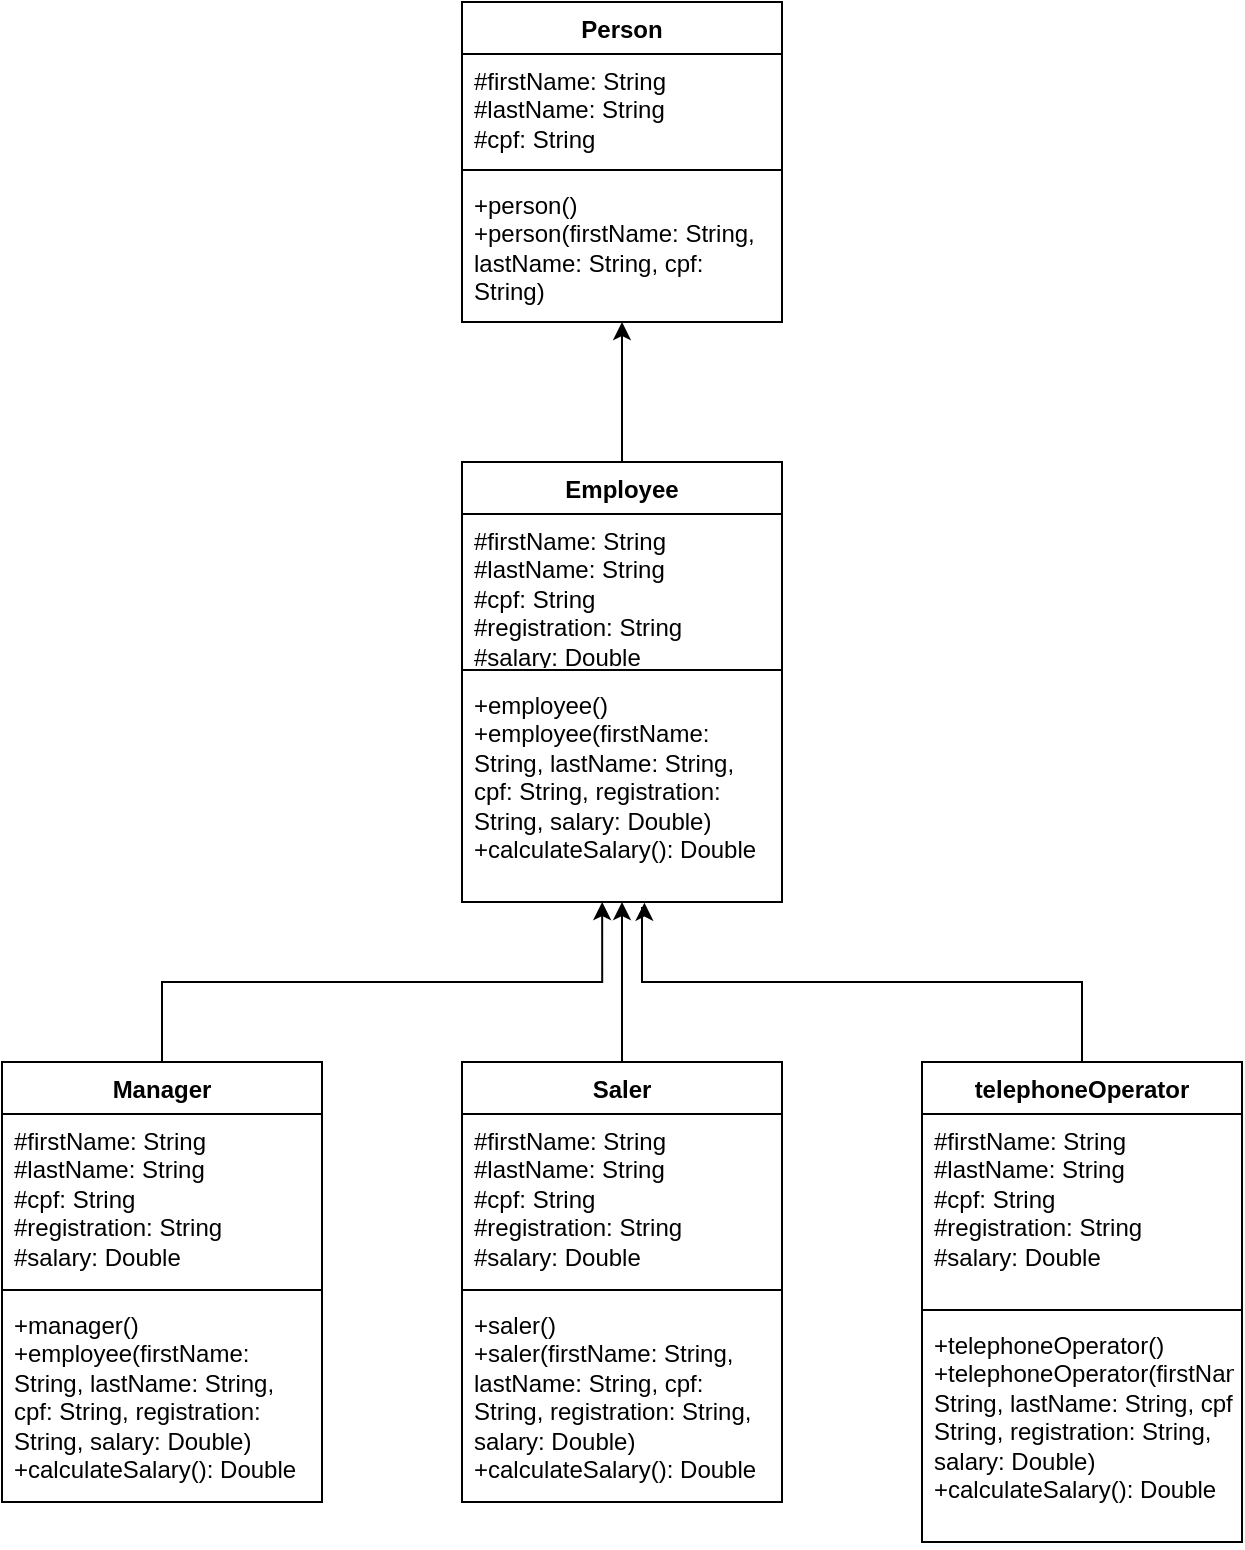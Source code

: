 <mxfile version="26.0.16">
  <diagram id="C5RBs43oDa-KdzZeNtuy" name="Page-1">
    <mxGraphModel dx="1503" dy="613" grid="1" gridSize="10" guides="1" tooltips="1" connect="1" arrows="1" fold="1" page="1" pageScale="1" pageWidth="827" pageHeight="1169" math="0" shadow="0">
      <root>
        <mxCell id="WIyWlLk6GJQsqaUBKTNV-0" />
        <mxCell id="WIyWlLk6GJQsqaUBKTNV-1" parent="WIyWlLk6GJQsqaUBKTNV-0" />
        <mxCell id="c11ZGVnoO9Sj9OqdwcFG-0" value="Person" style="swimlane;fontStyle=1;align=center;verticalAlign=top;childLayout=stackLayout;horizontal=1;startSize=26;horizontalStack=0;resizeParent=1;resizeParentMax=0;resizeLast=0;collapsible=1;marginBottom=0;whiteSpace=wrap;html=1;" vertex="1" parent="WIyWlLk6GJQsqaUBKTNV-1">
          <mxGeometry x="170" y="100" width="160" height="160" as="geometry" />
        </mxCell>
        <mxCell id="c11ZGVnoO9Sj9OqdwcFG-1" value="#firstName: String&lt;div&gt;#lastName: String&lt;br&gt;&lt;div&gt;#cpf: String&lt;/div&gt;&lt;/div&gt;" style="text;strokeColor=none;fillColor=none;align=left;verticalAlign=top;spacingLeft=4;spacingRight=4;overflow=hidden;rotatable=0;points=[[0,0.5],[1,0.5]];portConstraint=eastwest;whiteSpace=wrap;html=1;" vertex="1" parent="c11ZGVnoO9Sj9OqdwcFG-0">
          <mxGeometry y="26" width="160" height="54" as="geometry" />
        </mxCell>
        <mxCell id="c11ZGVnoO9Sj9OqdwcFG-2" value="" style="line;strokeWidth=1;fillColor=none;align=left;verticalAlign=middle;spacingTop=-1;spacingLeft=3;spacingRight=3;rotatable=0;labelPosition=right;points=[];portConstraint=eastwest;strokeColor=inherit;" vertex="1" parent="c11ZGVnoO9Sj9OqdwcFG-0">
          <mxGeometry y="80" width="160" height="8" as="geometry" />
        </mxCell>
        <mxCell id="c11ZGVnoO9Sj9OqdwcFG-3" value="+person()&lt;div&gt;+person(firstName: String, lastName: String, cpf: String)&lt;/div&gt;&lt;div&gt;&lt;br&gt;&lt;div&gt;&lt;br&gt;&lt;/div&gt;&lt;/div&gt;" style="text;strokeColor=none;fillColor=none;align=left;verticalAlign=top;spacingLeft=4;spacingRight=4;overflow=hidden;rotatable=0;points=[[0,0.5],[1,0.5]];portConstraint=eastwest;whiteSpace=wrap;html=1;" vertex="1" parent="c11ZGVnoO9Sj9OqdwcFG-0">
          <mxGeometry y="88" width="160" height="72" as="geometry" />
        </mxCell>
        <mxCell id="c11ZGVnoO9Sj9OqdwcFG-8" value="" style="edgeStyle=orthogonalEdgeStyle;rounded=0;orthogonalLoop=1;jettySize=auto;html=1;" edge="1" parent="WIyWlLk6GJQsqaUBKTNV-1" source="c11ZGVnoO9Sj9OqdwcFG-4" target="c11ZGVnoO9Sj9OqdwcFG-3">
          <mxGeometry relative="1" as="geometry">
            <Array as="points">
              <mxPoint x="250" y="280" />
              <mxPoint x="250" y="280" />
            </Array>
          </mxGeometry>
        </mxCell>
        <mxCell id="c11ZGVnoO9Sj9OqdwcFG-4" value="Employee" style="swimlane;fontStyle=1;align=center;verticalAlign=top;childLayout=stackLayout;horizontal=1;startSize=26;horizontalStack=0;resizeParent=1;resizeParentMax=0;resizeLast=0;collapsible=1;marginBottom=0;whiteSpace=wrap;html=1;" vertex="1" parent="WIyWlLk6GJQsqaUBKTNV-1">
          <mxGeometry x="170" y="330" width="160" height="220" as="geometry" />
        </mxCell>
        <mxCell id="c11ZGVnoO9Sj9OqdwcFG-5" value="&lt;div&gt;#firstName: String&lt;/div&gt;&lt;div&gt;#lastName: String&lt;/div&gt;&lt;div&gt;#cpf: String&lt;/div&gt;&lt;div&gt;#registration: String&lt;/div&gt;#salary: Double" style="text;strokeColor=none;fillColor=none;align=left;verticalAlign=top;spacingLeft=4;spacingRight=4;overflow=hidden;rotatable=0;points=[[0,0.5],[1,0.5]];portConstraint=eastwest;whiteSpace=wrap;html=1;" vertex="1" parent="c11ZGVnoO9Sj9OqdwcFG-4">
          <mxGeometry y="26" width="160" height="74" as="geometry" />
        </mxCell>
        <mxCell id="c11ZGVnoO9Sj9OqdwcFG-6" value="" style="line;strokeWidth=1;fillColor=none;align=left;verticalAlign=middle;spacingTop=-1;spacingLeft=3;spacingRight=3;rotatable=0;labelPosition=right;points=[];portConstraint=eastwest;strokeColor=inherit;" vertex="1" parent="c11ZGVnoO9Sj9OqdwcFG-4">
          <mxGeometry y="100" width="160" height="8" as="geometry" />
        </mxCell>
        <mxCell id="c11ZGVnoO9Sj9OqdwcFG-7" value="+employee()&lt;div&gt;+employee(firstName: String, lastName: String, cpf: String, registration: String, salary: Double)&lt;/div&gt;&lt;div&gt;+calculateSalary(): Double&lt;/div&gt;" style="text;strokeColor=none;fillColor=none;align=left;verticalAlign=top;spacingLeft=4;spacingRight=4;overflow=hidden;rotatable=0;points=[[0,0.5],[1,0.5]];portConstraint=eastwest;whiteSpace=wrap;html=1;" vertex="1" parent="c11ZGVnoO9Sj9OqdwcFG-4">
          <mxGeometry y="108" width="160" height="112" as="geometry" />
        </mxCell>
        <mxCell id="c11ZGVnoO9Sj9OqdwcFG-11" value="Manager" style="swimlane;fontStyle=1;align=center;verticalAlign=top;childLayout=stackLayout;horizontal=1;startSize=26;horizontalStack=0;resizeParent=1;resizeParentMax=0;resizeLast=0;collapsible=1;marginBottom=0;whiteSpace=wrap;html=1;" vertex="1" parent="WIyWlLk6GJQsqaUBKTNV-1">
          <mxGeometry x="-60" y="630" width="160" height="220" as="geometry" />
        </mxCell>
        <mxCell id="c11ZGVnoO9Sj9OqdwcFG-12" value="#firstName: String&lt;div&gt;#lastName: String&lt;/div&gt;&lt;div&gt;#cpf: String&lt;/div&gt;&lt;div&gt;#registration: String&lt;/div&gt;&lt;div&gt;#salary: Double&lt;/div&gt;" style="text;strokeColor=none;fillColor=none;align=left;verticalAlign=top;spacingLeft=4;spacingRight=4;overflow=hidden;rotatable=0;points=[[0,0.5],[1,0.5]];portConstraint=eastwest;whiteSpace=wrap;html=1;" vertex="1" parent="c11ZGVnoO9Sj9OqdwcFG-11">
          <mxGeometry y="26" width="160" height="84" as="geometry" />
        </mxCell>
        <mxCell id="c11ZGVnoO9Sj9OqdwcFG-13" value="" style="line;strokeWidth=1;fillColor=none;align=left;verticalAlign=middle;spacingTop=-1;spacingLeft=3;spacingRight=3;rotatable=0;labelPosition=right;points=[];portConstraint=eastwest;strokeColor=inherit;" vertex="1" parent="c11ZGVnoO9Sj9OqdwcFG-11">
          <mxGeometry y="110" width="160" height="8" as="geometry" />
        </mxCell>
        <mxCell id="c11ZGVnoO9Sj9OqdwcFG-14" value="+manager()&lt;div&gt;+employee(firstName: String, lastName: String, cpf: String, registration: String, salary: Double)&lt;/div&gt;&lt;div&gt;+calculateSalary(): Double&lt;/div&gt;" style="text;strokeColor=none;fillColor=none;align=left;verticalAlign=top;spacingLeft=4;spacingRight=4;overflow=hidden;rotatable=0;points=[[0,0.5],[1,0.5]];portConstraint=eastwest;whiteSpace=wrap;html=1;" vertex="1" parent="c11ZGVnoO9Sj9OqdwcFG-11">
          <mxGeometry y="118" width="160" height="102" as="geometry" />
        </mxCell>
        <mxCell id="c11ZGVnoO9Sj9OqdwcFG-26" value="" style="edgeStyle=orthogonalEdgeStyle;rounded=0;orthogonalLoop=1;jettySize=auto;html=1;" edge="1" parent="WIyWlLk6GJQsqaUBKTNV-1" source="c11ZGVnoO9Sj9OqdwcFG-17" target="c11ZGVnoO9Sj9OqdwcFG-7">
          <mxGeometry relative="1" as="geometry">
            <Array as="points">
              <mxPoint x="250" y="570" />
              <mxPoint x="250" y="570" />
            </Array>
          </mxGeometry>
        </mxCell>
        <mxCell id="c11ZGVnoO9Sj9OqdwcFG-17" value="Saler" style="swimlane;fontStyle=1;align=center;verticalAlign=top;childLayout=stackLayout;horizontal=1;startSize=26;horizontalStack=0;resizeParent=1;resizeParentMax=0;resizeLast=0;collapsible=1;marginBottom=0;whiteSpace=wrap;html=1;" vertex="1" parent="WIyWlLk6GJQsqaUBKTNV-1">
          <mxGeometry x="170" y="630" width="160" height="220" as="geometry" />
        </mxCell>
        <mxCell id="c11ZGVnoO9Sj9OqdwcFG-18" value="#firstName: String&lt;div&gt;#lastName: String&lt;/div&gt;&lt;div&gt;#cpf: String&lt;/div&gt;&lt;div&gt;#registration: String&lt;/div&gt;&lt;div&gt;#salary: Double&lt;/div&gt;" style="text;strokeColor=none;fillColor=none;align=left;verticalAlign=top;spacingLeft=4;spacingRight=4;overflow=hidden;rotatable=0;points=[[0,0.5],[1,0.5]];portConstraint=eastwest;whiteSpace=wrap;html=1;" vertex="1" parent="c11ZGVnoO9Sj9OqdwcFG-17">
          <mxGeometry y="26" width="160" height="84" as="geometry" />
        </mxCell>
        <mxCell id="c11ZGVnoO9Sj9OqdwcFG-19" value="" style="line;strokeWidth=1;fillColor=none;align=left;verticalAlign=middle;spacingTop=-1;spacingLeft=3;spacingRight=3;rotatable=0;labelPosition=right;points=[];portConstraint=eastwest;strokeColor=inherit;" vertex="1" parent="c11ZGVnoO9Sj9OqdwcFG-17">
          <mxGeometry y="110" width="160" height="8" as="geometry" />
        </mxCell>
        <mxCell id="c11ZGVnoO9Sj9OqdwcFG-20" value="+saler()&lt;div&gt;+saler(firstName: String, lastName: String, cpf: String, registration: String, salary: Double)&lt;/div&gt;&lt;div&gt;+calculateSalary(): Double&lt;/div&gt;" style="text;strokeColor=none;fillColor=none;align=left;verticalAlign=top;spacingLeft=4;spacingRight=4;overflow=hidden;rotatable=0;points=[[0,0.5],[1,0.5]];portConstraint=eastwest;whiteSpace=wrap;html=1;" vertex="1" parent="c11ZGVnoO9Sj9OqdwcFG-17">
          <mxGeometry y="118" width="160" height="102" as="geometry" />
        </mxCell>
        <mxCell id="c11ZGVnoO9Sj9OqdwcFG-27" style="edgeStyle=orthogonalEdgeStyle;rounded=0;orthogonalLoop=1;jettySize=auto;html=1;entryX=0.57;entryY=1.003;entryDx=0;entryDy=0;entryPerimeter=0;" edge="1" parent="WIyWlLk6GJQsqaUBKTNV-1" source="c11ZGVnoO9Sj9OqdwcFG-21" target="c11ZGVnoO9Sj9OqdwcFG-7">
          <mxGeometry relative="1" as="geometry">
            <mxPoint x="260" y="553" as="targetPoint" />
            <Array as="points">
              <mxPoint x="480" y="590" />
              <mxPoint x="260" y="590" />
              <mxPoint x="260" y="553" />
              <mxPoint x="261" y="553" />
            </Array>
          </mxGeometry>
        </mxCell>
        <mxCell id="c11ZGVnoO9Sj9OqdwcFG-21" value="telephoneOperator" style="swimlane;fontStyle=1;align=center;verticalAlign=top;childLayout=stackLayout;horizontal=1;startSize=26;horizontalStack=0;resizeParent=1;resizeParentMax=0;resizeLast=0;collapsible=1;marginBottom=0;whiteSpace=wrap;html=1;" vertex="1" parent="WIyWlLk6GJQsqaUBKTNV-1">
          <mxGeometry x="400" y="630" width="160" height="240" as="geometry" />
        </mxCell>
        <mxCell id="c11ZGVnoO9Sj9OqdwcFG-22" value="#firstName: String&lt;div&gt;#lastName: String&lt;/div&gt;&lt;div&gt;#cpf: String&lt;/div&gt;&lt;div&gt;#registration: String&lt;/div&gt;&lt;div&gt;#salary: Double&lt;/div&gt;" style="text;strokeColor=none;fillColor=none;align=left;verticalAlign=top;spacingLeft=4;spacingRight=4;overflow=hidden;rotatable=0;points=[[0,0.5],[1,0.5]];portConstraint=eastwest;whiteSpace=wrap;html=1;" vertex="1" parent="c11ZGVnoO9Sj9OqdwcFG-21">
          <mxGeometry y="26" width="160" height="94" as="geometry" />
        </mxCell>
        <mxCell id="c11ZGVnoO9Sj9OqdwcFG-23" value="" style="line;strokeWidth=1;fillColor=none;align=left;verticalAlign=middle;spacingTop=-1;spacingLeft=3;spacingRight=3;rotatable=0;labelPosition=right;points=[];portConstraint=eastwest;strokeColor=inherit;" vertex="1" parent="c11ZGVnoO9Sj9OqdwcFG-21">
          <mxGeometry y="120" width="160" height="8" as="geometry" />
        </mxCell>
        <mxCell id="c11ZGVnoO9Sj9OqdwcFG-24" value="+telephoneOperator()&lt;div&gt;+telephoneOperator(firstName: String, lastName: String, cpf: String, registration: String, salary: Double)&lt;br&gt;+cal&lt;span style=&quot;background-color: transparent; color: light-dark(rgb(0, 0, 0), rgb(255, 255, 255));&quot;&gt;culateSalary(): Double&lt;/span&gt;&lt;/div&gt;" style="text;strokeColor=none;fillColor=none;align=left;verticalAlign=top;spacingLeft=4;spacingRight=4;overflow=hidden;rotatable=0;points=[[0,0.5],[1,0.5]];portConstraint=eastwest;whiteSpace=wrap;html=1;" vertex="1" parent="c11ZGVnoO9Sj9OqdwcFG-21">
          <mxGeometry y="128" width="160" height="112" as="geometry" />
        </mxCell>
        <mxCell id="c11ZGVnoO9Sj9OqdwcFG-25" style="edgeStyle=orthogonalEdgeStyle;rounded=0;orthogonalLoop=1;jettySize=auto;html=1;exitX=0.5;exitY=0;exitDx=0;exitDy=0;entryX=0.438;entryY=1;entryDx=0;entryDy=0;entryPerimeter=0;" edge="1" parent="WIyWlLk6GJQsqaUBKTNV-1" source="c11ZGVnoO9Sj9OqdwcFG-11" target="c11ZGVnoO9Sj9OqdwcFG-7">
          <mxGeometry relative="1" as="geometry" />
        </mxCell>
      </root>
    </mxGraphModel>
  </diagram>
</mxfile>

